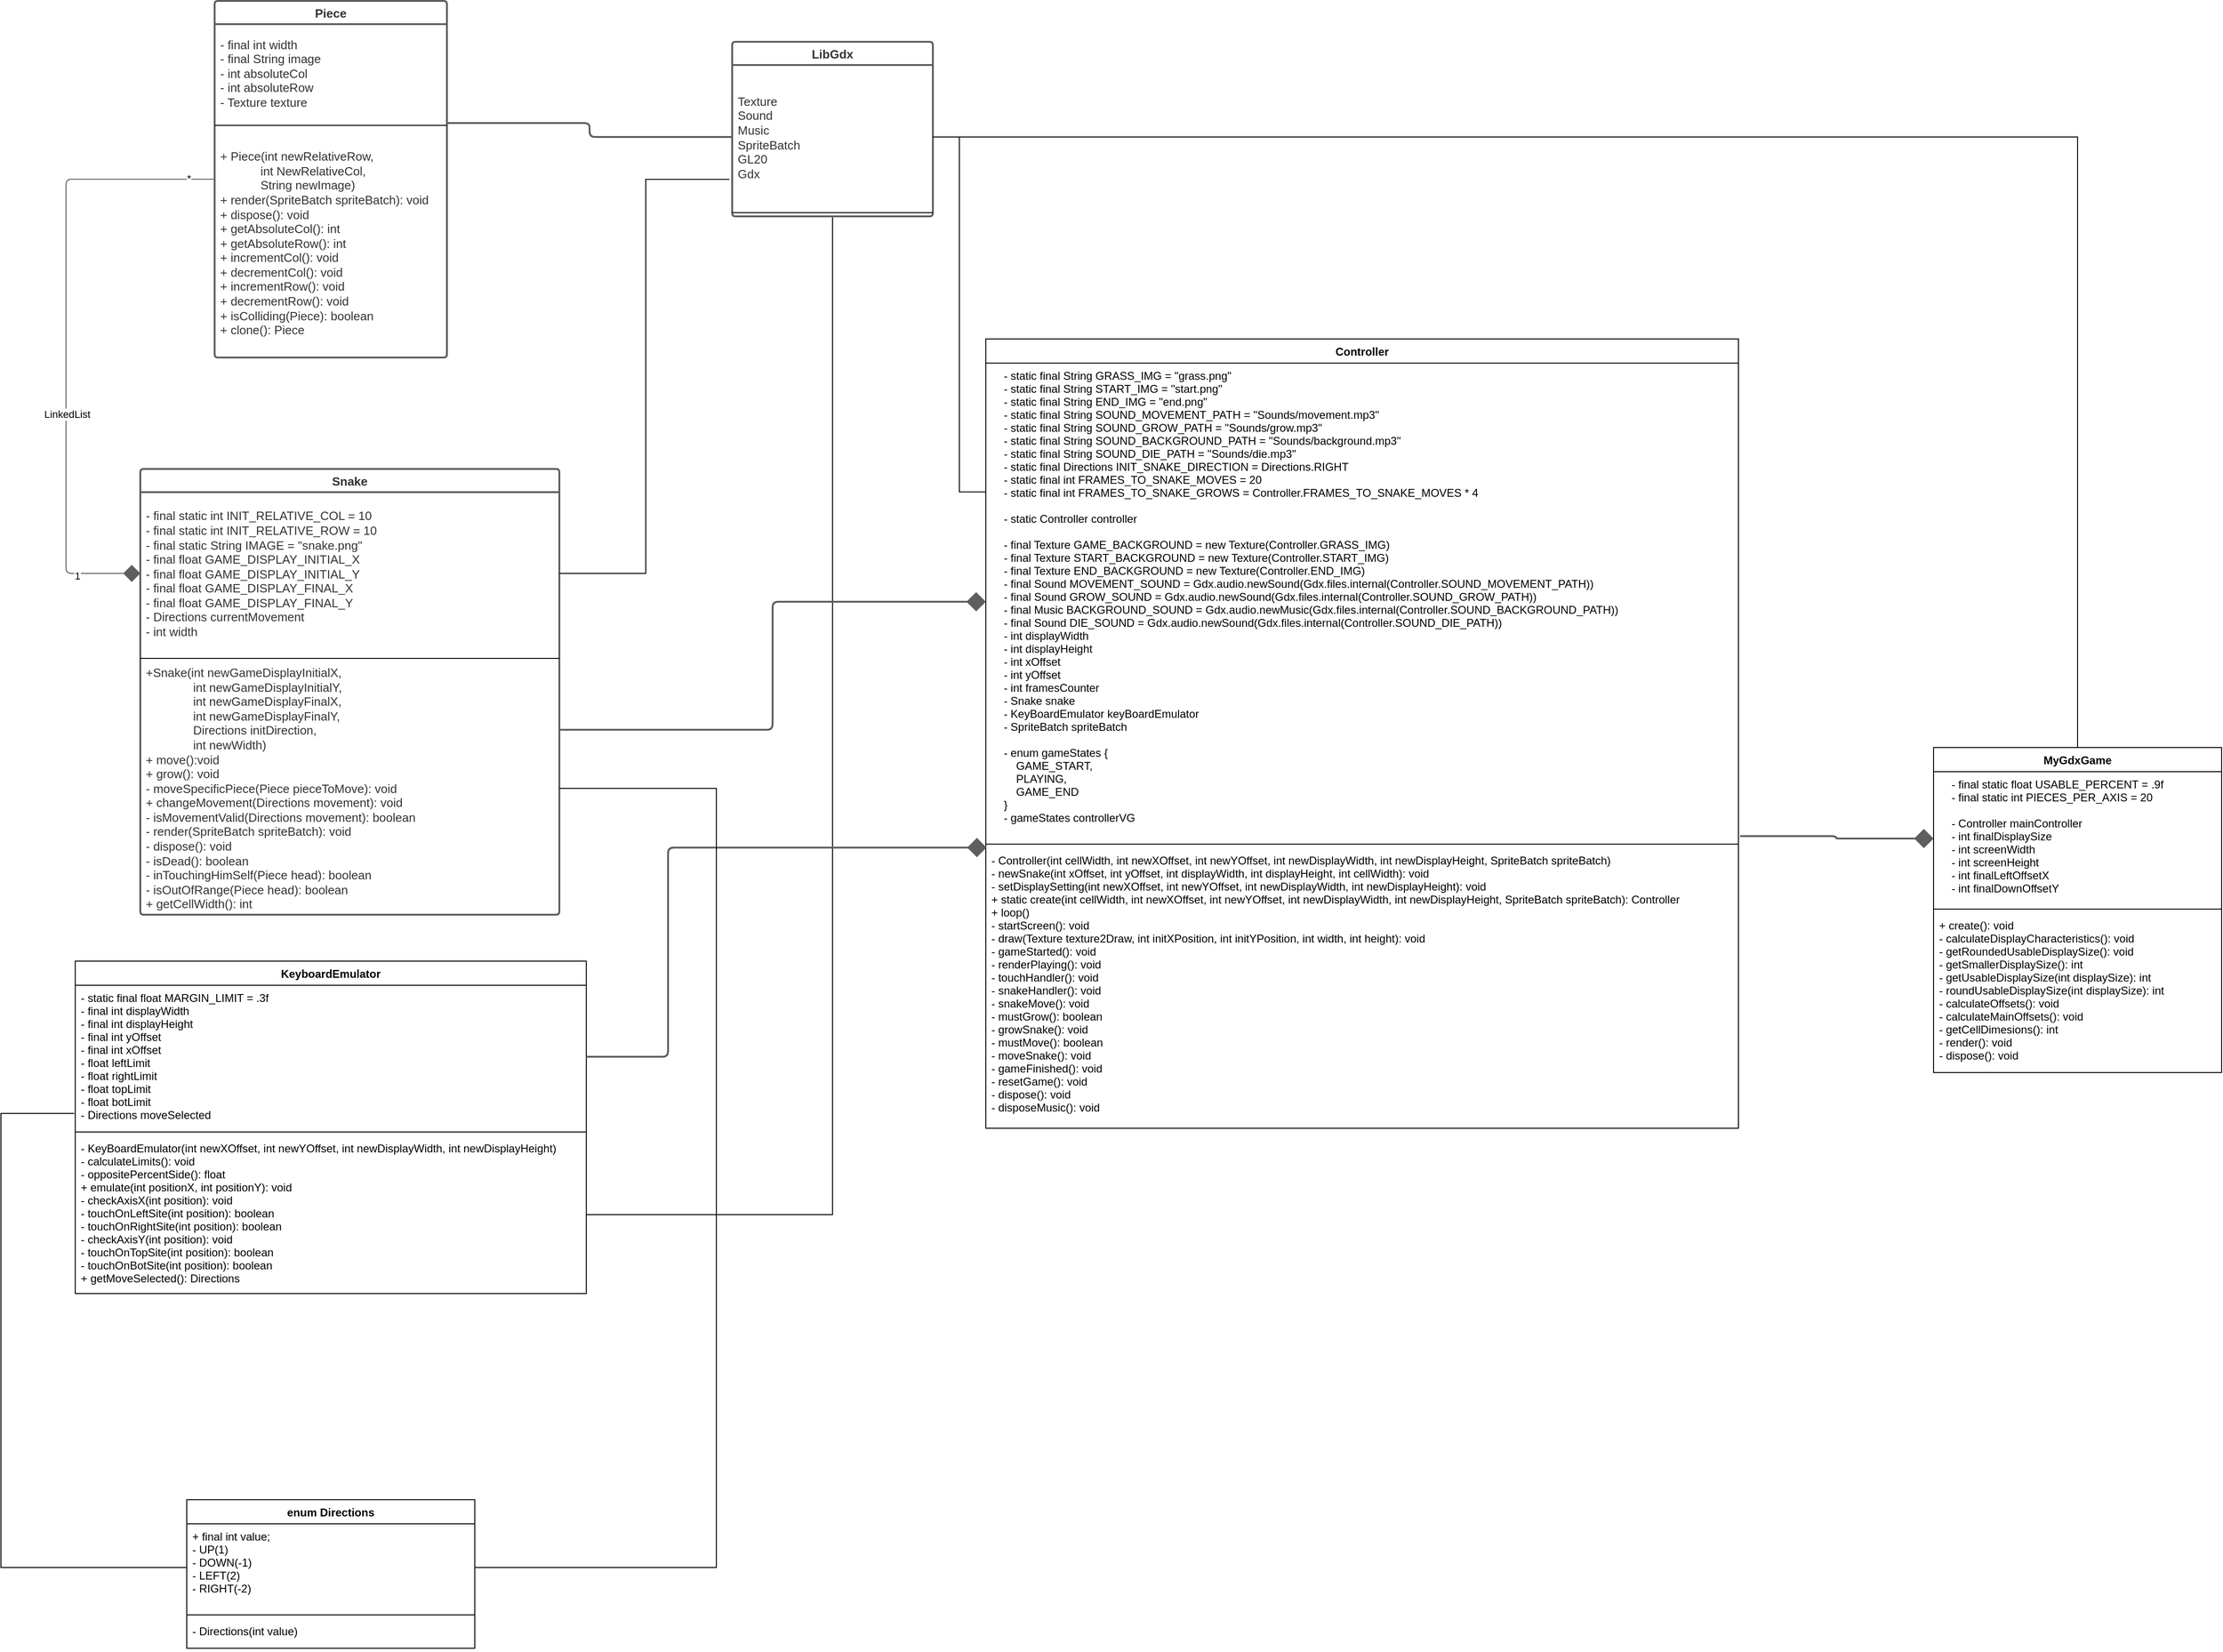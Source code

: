 <mxfile version="14.4.3" type="google"><diagram id="mtCUKxWI0BGrKdZPa17S" name="Page-1"><mxGraphModel dx="1422" dy="801" grid="1" gridSize="10" guides="1" tooltips="1" connect="1" arrows="1" fold="1" page="1" pageScale="1" pageWidth="827" pageHeight="1169" math="0" shadow="0"><root><mxCell id="0"/><mxCell id="1" parent="0"/><mxCell id="eD6do1qZrKFSDj7JmusB-1" value="Snake" style="html=1;overflow=block;whiteSpace=wrap;swimlane;childLayout=stackLayout;horizontal=1;horizontalStack=0;resizeParent=1;resizeParentMax=0;resizeLast=0;collapsible=0;marginBottom=0;swimlaneFillColor=#ffffff;startSize=25;whiteSpace=wrap;fontSize=13;fontColor=#333333;whiteSpace=wrap;align=center;spacing=0;strokeColor=#5e5e5e;strokeOpacity=100;rounded=1;absoluteArcSize=1;arcSize=7;strokeWidth=2;" parent="1" vertex="1"><mxGeometry x="190" y="540" width="451" height="480" as="geometry"/></mxCell><mxCell id="eD6do1qZrKFSDj7JmusB-2" value="- final static int INIT_RELATIVE_COL = 10&lt;br&gt;- final static int INIT_RELATIVE_ROW = 10&lt;br&gt;- final static String IMAGE = &quot;snake.png&quot;&lt;br&gt;- final float GAME_DISPLAY_INITIAL_X&lt;br&gt;- final float GAME_DISPLAY_INITIAL_Y&lt;br&gt;- final float GAME_DISPLAY_FINAL_X&lt;br&gt;- final float GAME_DISPLAY_FINAL_Y&lt;br&gt;- Directions currentMovement&lt;br&gt;- int width" style="part=1;html=1;resizeHeight=0;strokeColor=none;fillColor=none;align=left;verticalAlign=middle;spacingLeft=4;spacingRight=4;overflow=hidden;rotatable=0;points=[[0,0.5],[1,0.5]];portConstraint=eastwest;swimlaneFillColor=#ffffff;strokeOpacity=100;fontSize=13;fontColor=#333333;" parent="eD6do1qZrKFSDj7JmusB-1" vertex="1"><mxGeometry y="25" width="451" height="175" as="geometry"/></mxCell><mxCell id="eD6do1qZrKFSDj7JmusB-3" value="" style="line;strokeWidth=1;fillColor=none;align=left;verticalAlign=middle;spacingTop=-1;spacingLeft=3;spacingRight=3;rotatable=0;labelPosition=right;points=[];portConstraint=eastwest;" parent="eD6do1qZrKFSDj7JmusB-1" vertex="1"><mxGeometry y="200" width="451" height="8" as="geometry"/></mxCell><mxCell id="eD6do1qZrKFSDj7JmusB-4" value="+Snake(int newGameDisplayInitialX,&lt;br&gt;&lt;blockquote style=&quot;margin: 0 0 0 40px ; border: none ; padding: 0px&quot;&gt;&amp;nbsp; &amp;nbsp;int newGameDisplayInitialY,&lt;/blockquote&gt;&lt;blockquote style=&quot;margin: 0 0 0 40px ; border: none ; padding: 0px&quot;&gt;&amp;nbsp; &amp;nbsp;int newGameDisplayFinalX,&lt;/blockquote&gt;&lt;blockquote style=&quot;margin: 0 0 0 40px ; border: none ; padding: 0px&quot;&gt;&amp;nbsp; &amp;nbsp;int newGameDisplayFinalY,&lt;/blockquote&gt;&lt;blockquote style=&quot;margin: 0 0 0 40px ; border: none ; padding: 0px&quot;&gt;&amp;nbsp; &amp;nbsp;Directions initDirection,&lt;/blockquote&gt;&lt;blockquote style=&quot;margin: 0 0 0 40px ; border: none ; padding: 0px&quot;&gt;&amp;nbsp; &amp;nbsp;int newWidth)&lt;/blockquote&gt;+ move():void&lt;br&gt;+ grow(): void&lt;br&gt;- moveSpecificPiece(Piece pieceToMove): void&lt;br&gt;+ changeMovement(Directions movement): void&lt;br&gt;-&amp;nbsp;isMovementValid(Directions movement): boolean&lt;br&gt;-&amp;nbsp;render(SpriteBatch spriteBatch): void&lt;br&gt;- dispose(): void&lt;br&gt;- isDead(): boolean&lt;br&gt;- inTouchingHimSelf(Piece head): boolean&lt;br&gt;- isOutOfRange(Piece head): boolean&lt;br&gt;+ getCellWidth(): int" style="part=1;html=1;resizeHeight=0;strokeColor=none;fillColor=none;align=left;verticalAlign=middle;spacingLeft=4;spacingRight=4;overflow=hidden;rotatable=0;points=[[0,0.5],[1,0.5]];portConstraint=eastwest;swimlaneFillColor=#ffffff;strokeOpacity=100;fontSize=13;fontColor=#333333;" parent="eD6do1qZrKFSDj7JmusB-1" vertex="1"><mxGeometry y="208" width="451" height="272" as="geometry"/></mxCell><mxCell id="eD6do1qZrKFSDj7JmusB-5" value="Piece" style="html=1;overflow=block;whiteSpace=wrap;swimlane;childLayout=stackLayout;horizontal=1;horizontalStack=0;resizeParent=1;resizeParentMax=0;resizeLast=0;collapsible=0;marginBottom=0;swimlaneFillColor=#ffffff;startSize=25;whiteSpace=wrap;fontSize=13;fontColor=#333333;whiteSpace=wrap;align=center;spacing=0;strokeColor=#5e5e5e;strokeOpacity=100;rounded=1;absoluteArcSize=1;arcSize=7;strokeWidth=2;" parent="1" vertex="1"><mxGeometry x="270" y="36" width="250" height="384" as="geometry"/></mxCell><mxCell id="eD6do1qZrKFSDj7JmusB-6" value="- final int width&lt;br&gt;&lt;div&gt;- final String image&lt;/div&gt;- int absoluteCol&lt;br&gt;- int absoluteRow&lt;br&gt;- Texture texture" style="part=1;html=1;resizeHeight=0;strokeColor=none;fillColor=none;align=left;verticalAlign=middle;spacingLeft=4;spacingRight=4;overflow=hidden;rotatable=0;points=[[0,0.5],[1,0.5]];portConstraint=eastwest;swimlaneFillColor=#ffffff;strokeOpacity=100;fontSize=13;fontColor=#333333;" parent="eD6do1qZrKFSDj7JmusB-5" vertex="1"><mxGeometry y="25" width="250" height="105" as="geometry"/></mxCell><mxCell id="eD6do1qZrKFSDj7JmusB-7" value="" style="line;strokeWidth=1;fillColor=none;align=left;verticalAlign=middle;spacingTop=-1;spacingLeft=3;spacingRight=3;rotatable=0;labelPosition=right;points=[];portConstraint=eastwest;" parent="eD6do1qZrKFSDj7JmusB-5" vertex="1"><mxGeometry y="130" width="250" height="8" as="geometry"/></mxCell><mxCell id="eD6do1qZrKFSDj7JmusB-8" value="+ Piece(int newRelativeRow,&lt;br&gt;&amp;nbsp; &amp;nbsp; &amp;nbsp; &amp;nbsp; &amp;nbsp; &amp;nbsp; int NewRelativeCol,&lt;br&gt;&amp;nbsp; &amp;nbsp; &amp;nbsp; &amp;nbsp; &amp;nbsp; &amp;nbsp; String newImage)&lt;br&gt;+ render(SpriteBatch spriteBatch): void&lt;br&gt;+ dispose(): void&lt;br&gt;+ getAbsoluteCol(): int&lt;br&gt;+ getAbsoluteRow(): int&lt;br&gt;+ incrementCol(): void&lt;br&gt;+ decrementCol(): void&lt;br&gt;+ incrementRow(): void&lt;br&gt;+ decrementRow(): void&lt;br&gt;+ isColliding(Piece): boolean&lt;br&gt;+ clone(): Piece" style="part=1;html=1;resizeHeight=0;strokeColor=none;fillColor=none;align=left;verticalAlign=middle;spacingLeft=4;spacingRight=4;overflow=hidden;rotatable=0;points=[[0,0.5],[1,0.5]];portConstraint=eastwest;swimlaneFillColor=#ffffff;strokeOpacity=100;fontSize=13;fontColor=#333333;" parent="eD6do1qZrKFSDj7JmusB-5" vertex="1"><mxGeometry y="138" width="250" height="246" as="geometry"/></mxCell><UserObject label="" lucidchartObjectId="1cDaSbavXvAC" id="eD6do1qZrKFSDj7JmusB-9"><mxCell style="html=1;jettySize=18;whiteSpace=wrap;fontSize=11;strokeColor=#5E5E5E;rounded=1;arcSize=12;edgeStyle=orthogonalEdgeStyle;startArrow=none;;endArrow=diamond;endFill=1;endSize=16;;exitX=-0.004;exitY=0.5;exitPerimeter=0;entryX=0;entryY=0.5;entryDx=0;entryDy=0;" parent="1" source="eD6do1qZrKFSDj7JmusB-5" target="eD6do1qZrKFSDj7JmusB-2" edge="1"><mxGeometry width="100" height="100" relative="1" as="geometry"><Array as="points"><mxPoint x="110" y="228"/><mxPoint x="110" y="653"/></Array></mxGeometry></mxCell></UserObject><mxCell id="t357iL8MgH-7GHcnni3S-1" value="LinkedList" style="edgeLabel;html=1;align=center;verticalAlign=middle;resizable=0;points=[];" parent="eD6do1qZrKFSDj7JmusB-9" vertex="1" connectable="0"><mxGeometry x="0.241" y="1" relative="1" as="geometry"><mxPoint as="offset"/></mxGeometry></mxCell><mxCell id="t357iL8MgH-7GHcnni3S-2" value="*" style="edgeLabel;html=1;align=center;verticalAlign=middle;resizable=0;points=[];" parent="eD6do1qZrKFSDj7JmusB-9" vertex="1" connectable="0"><mxGeometry x="-0.917" y="-1" relative="1" as="geometry"><mxPoint as="offset"/></mxGeometry></mxCell><mxCell id="t357iL8MgH-7GHcnni3S-4" value="1" style="edgeLabel;html=1;align=center;verticalAlign=middle;resizable=0;points=[];" parent="eD6do1qZrKFSDj7JmusB-9" vertex="1" connectable="0"><mxGeometry x="0.795" y="-2" relative="1" as="geometry"><mxPoint as="offset"/></mxGeometry></mxCell><mxCell id="t357iL8MgH-7GHcnni3S-18" style="edgeStyle=orthogonalEdgeStyle;rounded=0;orthogonalLoop=1;jettySize=auto;html=1;endArrow=none;endFill=0;strokeColor=#000000;" parent="1" source="knbGflxLSxmttC3fx51K-1" target="us7f2-zUJiblAhnSlABL-10" edge="1"><mxGeometry relative="1" as="geometry"/></mxCell><mxCell id="knbGflxLSxmttC3fx51K-1" value="LibGdx" style="html=1;overflow=block;whiteSpace=wrap;swimlane;childLayout=stackLayout;horizontal=1;horizontalStack=0;resizeParent=1;resizeParentMax=0;resizeLast=0;collapsible=0;marginBottom=0;swimlaneFillColor=#ffffff;startSize=25;whiteSpace=wrap;fontSize=13;fontColor=#333333;whiteSpace=wrap;align=center;spacing=0;strokeColor=#5e5e5e;strokeOpacity=100;rounded=1;absoluteArcSize=1;arcSize=7;strokeWidth=2;" parent="1" vertex="1"><mxGeometry x="827" y="80" width="216" height="188" as="geometry"/></mxCell><mxCell id="knbGflxLSxmttC3fx51K-2" value="Texture&lt;br&gt;Sound&lt;br&gt;Music&lt;br&gt;SpriteBatch&lt;br&gt;GL20&lt;br&gt;Gdx" style="part=1;html=1;resizeHeight=0;strokeColor=none;fillColor=none;align=left;verticalAlign=middle;spacingLeft=4;spacingRight=4;overflow=hidden;rotatable=0;points=[[0,0.5],[1,0.5]];portConstraint=eastwest;swimlaneFillColor=#ffffff;strokeOpacity=100;fontSize=13;fontColor=#333333;" parent="knbGflxLSxmttC3fx51K-1" vertex="1"><mxGeometry y="25" width="216" height="155" as="geometry"/></mxCell><mxCell id="knbGflxLSxmttC3fx51K-3" value="" style="line;strokeWidth=1;fillColor=none;align=left;verticalAlign=middle;spacingTop=-1;spacingLeft=3;spacingRight=3;rotatable=0;labelPosition=right;points=[];portConstraint=eastwest;" parent="knbGflxLSxmttC3fx51K-1" vertex="1"><mxGeometry y="180" width="216" height="8" as="geometry"/></mxCell><UserObject label="" lucidchartObjectId="1cDaSbavXvAC" id="niKqSj7UPEDfFgxnCy8q-2"><mxCell style="html=1;jettySize=18;whiteSpace=wrap;fontSize=11;strokeColor=#5E5E5E;strokeWidth=2;rounded=1;arcSize=12;edgeStyle=orthogonalEdgeStyle;startArrow=none;;endArrow=none;endFill=0;endSize=16;;exitX=0;exitY=0.5;entryX=1;entryY=1.014;entryPerimeter=0;entryDx=0;entryDy=0;exitDx=0;exitDy=0;" parent="1" source="knbGflxLSxmttC3fx51K-2" target="eD6do1qZrKFSDj7JmusB-6" edge="1"><mxGeometry width="100" height="100" relative="1" as="geometry"><Array as="points"/><mxPoint x="1180" y="216.4" as="sourcePoint"/><mxPoint x="1077" y="161.4" as="targetPoint"/></mxGeometry></mxCell></UserObject><mxCell id="us7f2-zUJiblAhnSlABL-1" value=" MyGdxGame" style="swimlane;fontStyle=1;align=center;verticalAlign=top;childLayout=stackLayout;horizontal=1;startSize=26;horizontalStack=0;resizeParent=1;resizeParentMax=0;resizeLast=0;collapsible=1;marginBottom=0;" parent="1" vertex="1"><mxGeometry x="2120" y="840" width="310" height="350" as="geometry"><mxRectangle x="190" y="480" width="110" height="26" as="alternateBounds"/></mxGeometry></mxCell><mxCell id="us7f2-zUJiblAhnSlABL-2" value="    - final static float USABLE_PERCENT = .9f&#10;    - final static int PIECES_PER_AXIS = 20&#10;&#10;    - Controller mainController&#10;    - int finalDisplaySize&#10;    - int screenWidth&#10;    - int screenHeight&#10;    - int finalLeftOffsetX&#10;    - int finalDownOffsetY" style="text;strokeColor=none;fillColor=none;align=left;verticalAlign=top;spacingLeft=4;spacingRight=4;overflow=hidden;rotatable=0;points=[[0,0.5],[1,0.5]];portConstraint=eastwest;" parent="us7f2-zUJiblAhnSlABL-1" vertex="1"><mxGeometry y="26" width="310" height="144" as="geometry"/></mxCell><mxCell id="us7f2-zUJiblAhnSlABL-3" value="" style="line;strokeWidth=1;fillColor=none;align=left;verticalAlign=middle;spacingTop=-1;spacingLeft=3;spacingRight=3;rotatable=0;labelPosition=right;points=[];portConstraint=eastwest;" parent="us7f2-zUJiblAhnSlABL-1" vertex="1"><mxGeometry y="170" width="310" height="8" as="geometry"/></mxCell><mxCell id="us7f2-zUJiblAhnSlABL-4" value="+ create(): void&#10;- calculateDisplayCharacteristics(): void&#10;- getRoundedUsableDisplaySize(): void&#10;- getSmallerDisplaySize(): int&#10;- getUsableDisplaySize(int displaySize): int&#10;- roundUsableDisplaySize(int displaySize): int&#10;- calculateOffsets(): void&#10;- calculateMainOffsets(): void&#10;- getCellDimesions(): int&#10;- render(): void&#10;- dispose(): void" style="text;strokeColor=none;fillColor=none;align=left;verticalAlign=top;spacingLeft=4;spacingRight=4;overflow=hidden;rotatable=0;points=[[0,0.5],[1,0.5]];portConstraint=eastwest;" parent="us7f2-zUJiblAhnSlABL-1" vertex="1"><mxGeometry y="178" width="310" height="172" as="geometry"/></mxCell><mxCell id="us7f2-zUJiblAhnSlABL-7" value="KeyboardEmulator" style="swimlane;fontStyle=1;align=center;verticalAlign=top;childLayout=stackLayout;horizontal=1;startSize=26;horizontalStack=0;resizeParent=1;resizeParentMax=0;resizeLast=0;collapsible=1;marginBottom=0;" parent="1" vertex="1"><mxGeometry x="120" y="1070" width="550" height="358" as="geometry"/></mxCell><mxCell id="us7f2-zUJiblAhnSlABL-8" value="- static final float MARGIN_LIMIT = .3f&#10;- final int displayWidth&#10;- final int displayHeight&#10;- final int yOffset&#10;- final int xOffset&#10;- float leftLimit&#10;- float rightLimit&#10;- float topLimit&#10;- float botLimit&#10;- Directions moveSelected" style="text;strokeColor=none;fillColor=none;align=left;verticalAlign=top;spacingLeft=4;spacingRight=4;overflow=hidden;rotatable=0;points=[[0,0.5],[1,0.5]];portConstraint=eastwest;" parent="us7f2-zUJiblAhnSlABL-7" vertex="1"><mxGeometry y="26" width="550" height="154" as="geometry"/></mxCell><mxCell id="us7f2-zUJiblAhnSlABL-9" value="" style="line;strokeWidth=1;fillColor=none;align=left;verticalAlign=middle;spacingTop=-1;spacingLeft=3;spacingRight=3;rotatable=0;labelPosition=right;points=[];portConstraint=eastwest;" parent="us7f2-zUJiblAhnSlABL-7" vertex="1"><mxGeometry y="180" width="550" height="8" as="geometry"/></mxCell><mxCell id="us7f2-zUJiblAhnSlABL-10" value="- KeyBoardEmulator(int newXOffset, int newYOffset, int newDisplayWidth, int newDisplayHeight)&#10;- calculateLimits(): void&#10;- oppositePercentSide(): float&#10;+ emulate(int positionX, int positionY): void&#10;- checkAxisX(int position): void&#10;- touchOnLeftSite(int position): boolean&#10;- touchOnRightSite(int position): boolean&#10;- checkAxisY(int position): void&#10;- touchOnTopSite(int position): boolean&#10;- touchOnBotSite(int position): boolean&#10;+ getMoveSelected(): Directions" style="text;strokeColor=none;fillColor=none;align=left;verticalAlign=top;spacingLeft=4;spacingRight=4;overflow=hidden;rotatable=0;points=[[0,0.5],[1,0.5]];portConstraint=eastwest;" parent="us7f2-zUJiblAhnSlABL-7" vertex="1"><mxGeometry y="188" width="550" height="170" as="geometry"/></mxCell><mxCell id="us7f2-zUJiblAhnSlABL-11" value="Controller" style="swimlane;fontStyle=1;align=center;verticalAlign=top;childLayout=stackLayout;horizontal=1;startSize=26;horizontalStack=0;resizeParent=1;resizeParentMax=0;resizeLast=0;collapsible=1;marginBottom=0;" parent="1" vertex="1"><mxGeometry x="1100" y="400" width="810" height="850" as="geometry"/></mxCell><mxCell id="us7f2-zUJiblAhnSlABL-12" value="    - static final String GRASS_IMG = &quot;grass.png&quot;&#10;    - static final String START_IMG = &quot;start.png&quot;&#10;    - static final String END_IMG = &quot;end.png&quot;&#10;    - static final String SOUND_MOVEMENT_PATH = &quot;Sounds/movement.mp3&quot;&#10;    - static final String SOUND_GROW_PATH = &quot;Sounds/grow.mp3&quot;&#10;    - static final String SOUND_BACKGROUND_PATH = &quot;Sounds/background.mp3&quot;&#10;    - static final String SOUND_DIE_PATH = &quot;Sounds/die.mp3&quot;&#10;    - static final Directions INIT_SNAKE_DIRECTION = Directions.RIGHT&#10;    - static final int FRAMES_TO_SNAKE_MOVES = 20&#10;    - static final int FRAMES_TO_SNAKE_GROWS = Controller.FRAMES_TO_SNAKE_MOVES * 4&#10;&#10;    - static Controller controller&#10;&#10;    - final Texture GAME_BACKGROUND = new Texture(Controller.GRASS_IMG)&#10;    - final Texture START_BACKGROUND = new Texture(Controller.START_IMG)&#10;    - final Texture END_BACKGROUND = new Texture(Controller.END_IMG)&#10;    - final Sound MOVEMENT_SOUND = Gdx.audio.newSound(Gdx.files.internal(Controller.SOUND_MOVEMENT_PATH))&#10;    - final Sound GROW_SOUND = Gdx.audio.newSound(Gdx.files.internal(Controller.SOUND_GROW_PATH))&#10;    - final Music BACKGROUND_SOUND = Gdx.audio.newMusic(Gdx.files.internal(Controller.SOUND_BACKGROUND_PATH))&#10;    - final Sound DIE_SOUND = Gdx.audio.newSound(Gdx.files.internal(Controller.SOUND_DIE_PATH))&#10;    - int displayWidth&#10;    - int displayHeight&#10;    - int xOffset&#10;    - int yOffset&#10;    - int framesCounter&#10;    - Snake snake&#10;    - KeyBoardEmulator keyBoardEmulator&#10;    - SpriteBatch spriteBatch&#10;&#10;    - enum gameStates {&#10;        GAME_START,&#10;        PLAYING,&#10;        GAME_END&#10;    }&#10;    - gameStates controllerVG" style="text;strokeColor=none;fillColor=none;align=left;verticalAlign=top;spacingLeft=4;spacingRight=4;overflow=hidden;rotatable=0;points=[[0,0.5],[1,0.5]];portConstraint=eastwest;" parent="us7f2-zUJiblAhnSlABL-11" vertex="1"><mxGeometry y="26" width="810" height="514" as="geometry"/></mxCell><mxCell id="us7f2-zUJiblAhnSlABL-13" value="" style="line;strokeWidth=1;fillColor=none;align=left;verticalAlign=middle;spacingTop=-1;spacingLeft=3;spacingRight=3;rotatable=0;labelPosition=right;points=[];portConstraint=eastwest;" parent="us7f2-zUJiblAhnSlABL-11" vertex="1"><mxGeometry y="540" width="810" height="8" as="geometry"/></mxCell><mxCell id="us7f2-zUJiblAhnSlABL-14" value="- Controller(int cellWidth, int newXOffset, int newYOffset, int newDisplayWidth, int newDisplayHeight, SpriteBatch spriteBatch)&#10;- newSnake(int xOffset, int yOffset, int displayWidth, int displayHeight, int cellWidth): void&#10;- setDisplaySetting(int newXOffset, int newYOffset, int newDisplayWidth, int newDisplayHeight): void&#10;+ static create(int cellWidth, int newXOffset, int newYOffset, int newDisplayWidth, int newDisplayHeight, SpriteBatch spriteBatch): Controller&#10;+ loop()&#10;- startScreen(): void&#10;- draw(Texture texture2Draw, int initXPosition, int initYPosition, int width, int height): void&#10;- gameStarted(): void&#10;- renderPlaying(): void&#10;- touchHandler(): void&#10;- snakeHandler(): void&#10;- snakeMove(): void&#10;- mustGrow(): boolean&#10;- growSnake(): void&#10;- mustMove(): boolean&#10;- moveSnake(): void&#10;- gameFinished(): void&#10;- resetGame(): void&#10;- dispose(): void&#10;- disposeMusic(): void&#10;" style="text;strokeColor=none;fillColor=none;align=left;verticalAlign=top;spacingLeft=4;spacingRight=4;overflow=hidden;rotatable=0;points=[[0,0.5],[1,0.5]];portConstraint=eastwest;" parent="us7f2-zUJiblAhnSlABL-11" vertex="1"><mxGeometry y="548" width="810" height="302" as="geometry"/></mxCell><mxCell id="t357iL8MgH-7GHcnni3S-6" value="enum Directions" style="swimlane;fontStyle=1;align=center;verticalAlign=top;childLayout=stackLayout;horizontal=1;startSize=26;horizontalStack=0;resizeParent=1;resizeParentMax=0;resizeLast=0;collapsible=1;marginBottom=0;" parent="1" vertex="1"><mxGeometry x="240" y="1650" width="310" height="160" as="geometry"><mxRectangle x="190" y="480" width="110" height="26" as="alternateBounds"/></mxGeometry></mxCell><mxCell id="t357iL8MgH-7GHcnni3S-7" value="+ final int value;&#10;- UP(1)&#10;- DOWN(-1)&#10;- LEFT(2)&#10;- RIGHT(-2)" style="text;strokeColor=none;fillColor=none;align=left;verticalAlign=top;spacingLeft=4;spacingRight=4;overflow=hidden;rotatable=0;points=[[0,0.5],[1,0.5]];portConstraint=eastwest;" parent="t357iL8MgH-7GHcnni3S-6" vertex="1"><mxGeometry y="26" width="310" height="94" as="geometry"/></mxCell><mxCell id="t357iL8MgH-7GHcnni3S-8" value="" style="line;strokeWidth=1;fillColor=none;align=left;verticalAlign=middle;spacingTop=-1;spacingLeft=3;spacingRight=3;rotatable=0;labelPosition=right;points=[];portConstraint=eastwest;" parent="t357iL8MgH-7GHcnni3S-6" vertex="1"><mxGeometry y="120" width="310" height="8" as="geometry"/></mxCell><mxCell id="t357iL8MgH-7GHcnni3S-9" value="- Directions(int value)" style="text;strokeColor=none;fillColor=none;align=left;verticalAlign=top;spacingLeft=4;spacingRight=4;overflow=hidden;rotatable=0;points=[[0,0.5],[1,0.5]];portConstraint=eastwest;" parent="t357iL8MgH-7GHcnni3S-6" vertex="1"><mxGeometry y="128" width="310" height="32" as="geometry"/></mxCell><UserObject label="" lucidchartObjectId="1cDaSbavXvAC" id="t357iL8MgH-7GHcnni3S-12"><mxCell style="html=1;jettySize=18;whiteSpace=wrap;fontSize=11;strokeColor=#5E5E5E;strokeWidth=2;rounded=1;arcSize=12;edgeStyle=orthogonalEdgeStyle;startArrow=none;;endArrow=diamond;endFill=1;endSize=16;;entryX=0.001;entryY=-0.001;entryDx=0;entryDy=0;exitX=1;exitY=0.5;exitDx=0;exitDy=0;entryPerimeter=0;" parent="1" source="us7f2-zUJiblAhnSlABL-8" target="us7f2-zUJiblAhnSlABL-14" edge="1"><mxGeometry width="100" height="100" relative="1" as="geometry"><Array as="points"><mxPoint x="758" y="1173"/><mxPoint x="758" y="948"/></Array><mxPoint x="1230" y="680" as="sourcePoint"/><mxPoint x="990" y="177.47" as="targetPoint"/></mxGeometry></mxCell></UserObject><mxCell id="t357iL8MgH-7GHcnni3S-13" style="edgeStyle=orthogonalEdgeStyle;rounded=0;orthogonalLoop=1;jettySize=auto;html=1;entryX=-0.002;entryY=0.896;entryDx=0;entryDy=0;entryPerimeter=0;endArrow=none;endFill=0;strokeColor=#000000;exitX=0;exitY=0.5;exitDx=0;exitDy=0;" parent="1" source="t357iL8MgH-7GHcnni3S-7" target="us7f2-zUJiblAhnSlABL-8" edge="1"><mxGeometry relative="1" as="geometry"><Array as="points"><mxPoint x="40" y="1723"/><mxPoint x="40" y="1234"/></Array></mxGeometry></mxCell><UserObject label="" lucidchartObjectId="1cDaSbavXvAC" id="t357iL8MgH-7GHcnni3S-14"><mxCell style="html=1;jettySize=18;whiteSpace=wrap;fontSize=11;strokeColor=#5E5E5E;strokeWidth=2;rounded=1;arcSize=12;edgeStyle=orthogonalEdgeStyle;startArrow=none;;endArrow=diamond;endFill=1;endSize=16;;exitX=1.002;exitY=0.991;entryX=0;entryY=0.5;entryDx=0;entryDy=0;exitDx=0;exitDy=0;exitPerimeter=0;" parent="1" source="us7f2-zUJiblAhnSlABL-12" target="us7f2-zUJiblAhnSlABL-2" edge="1"><mxGeometry width="100" height="100" relative="1" as="geometry"><Array as="points"/><mxPoint x="1240" y="232.5" as="sourcePoint"/><mxPoint x="1000" y="187.47" as="targetPoint"/></mxGeometry></mxCell></UserObject><UserObject label="" lucidchartObjectId="1cDaSbavXvAC" id="t357iL8MgH-7GHcnni3S-15"><mxCell style="html=1;jettySize=18;whiteSpace=wrap;fontSize=11;strokeColor=#5E5E5E;strokeWidth=2;rounded=1;arcSize=12;edgeStyle=orthogonalEdgeStyle;startArrow=none;;endArrow=diamond;endFill=1;endSize=16;;exitX=1;exitY=0.268;entryX=0;entryY=0.5;entryDx=0;entryDy=0;exitDx=0;exitDy=0;exitPerimeter=0;" parent="1" source="eD6do1qZrKFSDj7JmusB-4" target="us7f2-zUJiblAhnSlABL-12" edge="1"><mxGeometry width="100" height="100" relative="1" as="geometry"><Array as="points"/><mxPoint x="1250" y="242.5" as="sourcePoint"/><mxPoint x="1010" y="197.47" as="targetPoint"/></mxGeometry></mxCell></UserObject><mxCell id="t357iL8MgH-7GHcnni3S-16" style="edgeStyle=orthogonalEdgeStyle;rounded=0;orthogonalLoop=1;jettySize=auto;html=1;endArrow=none;endFill=0;strokeColor=#000000;exitX=0;exitY=0.27;exitDx=0;exitDy=0;exitPerimeter=0;" parent="1" source="us7f2-zUJiblAhnSlABL-12" target="knbGflxLSxmttC3fx51K-2" edge="1"><mxGeometry relative="1" as="geometry"/></mxCell><mxCell id="t357iL8MgH-7GHcnni3S-17" style="edgeStyle=orthogonalEdgeStyle;rounded=0;orthogonalLoop=1;jettySize=auto;html=1;entryX=-0.014;entryY=0.794;entryDx=0;entryDy=0;entryPerimeter=0;endArrow=none;endFill=0;strokeColor=#000000;" parent="1" source="eD6do1qZrKFSDj7JmusB-2" target="knbGflxLSxmttC3fx51K-2" edge="1"><mxGeometry relative="1" as="geometry"/></mxCell><mxCell id="t357iL8MgH-7GHcnni3S-19" style="edgeStyle=orthogonalEdgeStyle;rounded=0;orthogonalLoop=1;jettySize=auto;html=1;entryX=1;entryY=0.5;entryDx=0;entryDy=0;endArrow=none;endFill=0;strokeColor=#000000;" parent="1" source="eD6do1qZrKFSDj7JmusB-4" target="t357iL8MgH-7GHcnni3S-7" edge="1"><mxGeometry relative="1" as="geometry"><Array as="points"><mxPoint x="810" y="884"/><mxPoint x="810" y="1723"/></Array></mxGeometry></mxCell><mxCell id="t357iL8MgH-7GHcnni3S-20" style="edgeStyle=orthogonalEdgeStyle;rounded=0;orthogonalLoop=1;jettySize=auto;html=1;endArrow=none;endFill=0;strokeColor=#000000;" parent="1" source="knbGflxLSxmttC3fx51K-2" target="us7f2-zUJiblAhnSlABL-1" edge="1"><mxGeometry relative="1" as="geometry"/></mxCell></root></mxGraphModel></diagram></mxfile>